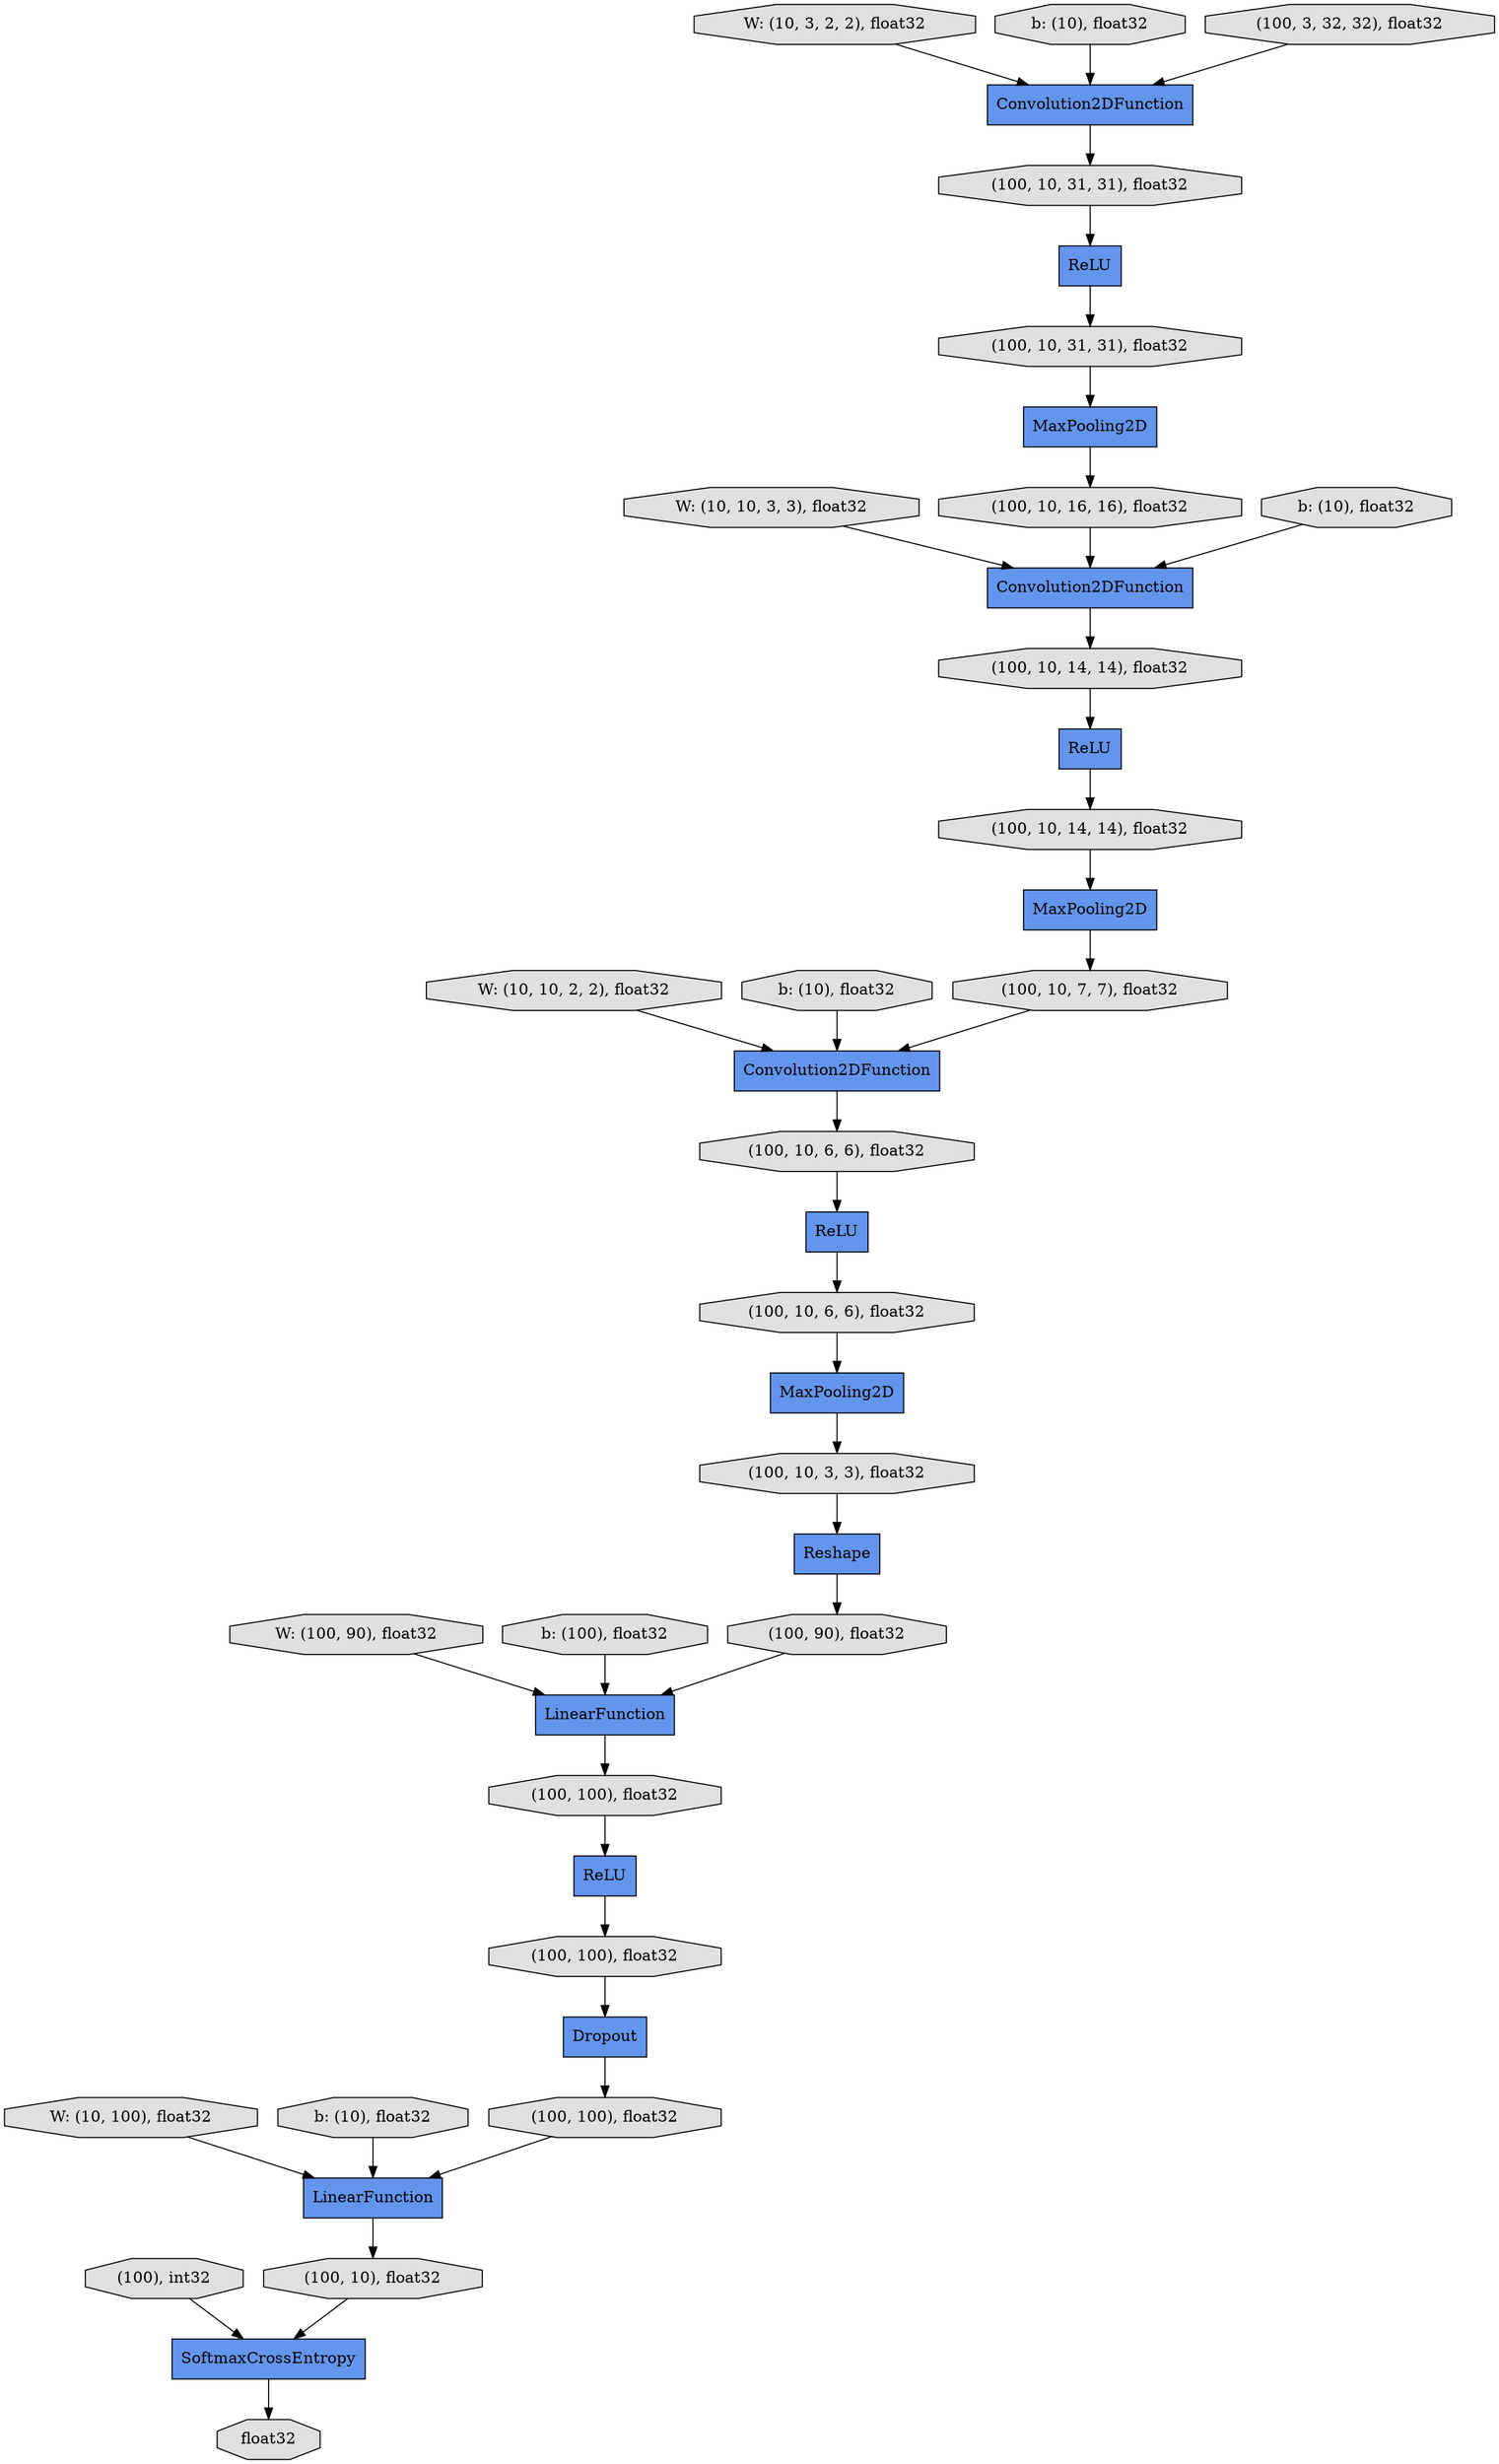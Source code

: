 digraph graphname{rankdir=TB;163334184 [label="MaxPooling2D",shape="record",fillcolor="#6495ED",style="filled"];163334296 [label="(100, 100), float32",shape="octagon",fillcolor="#E0E0E0",style="filled"];44546200 [label="W: (10, 3, 2, 2), float32",shape="octagon",fillcolor="#E0E0E0",style="filled"];143782296 [label="W: (10, 10, 2, 2), float32",shape="octagon",fillcolor="#E0E0E0",style="filled"];163334576 [label="(100, 10, 3, 3), float32",shape="octagon",fillcolor="#E0E0E0",style="filled"];163219888 [label="(100, 10, 31, 31), float32",shape="octagon",fillcolor="#E0E0E0",style="filled"];163332560 [label="LinearFunction",shape="record",fillcolor="#6495ED",style="filled"];163332672 [label="LinearFunction",shape="record",fillcolor="#6495ED",style="filled"];163334744 [label="(100, 10, 6, 6), float32",shape="octagon",fillcolor="#E0E0E0",style="filled"];143782520 [label="b: (10), float32",shape="octagon",fillcolor="#E0E0E0",style="filled"];163334856 [label="Dropout",shape="record",fillcolor="#6495ED",style="filled"];163220224 [label="Convolution2DFunction",shape="record",fillcolor="#6495ED",style="filled"];163220336 [label="Convolution2DFunction",shape="record",fillcolor="#6495ED",style="filled"];143782856 [label="W: (100, 90), float32",shape="octagon",fillcolor="#E0E0E0",style="filled"];163335192 [label="(100, 90), float32",shape="octagon",fillcolor="#E0E0E0",style="filled"];163220504 [label="MaxPooling2D",shape="record",fillcolor="#6495ED",style="filled"];163333176 [label="(100, 100), float32",shape="octagon",fillcolor="#E0E0E0",style="filled"];163189816 [label="Convolution2DFunction",shape="record",fillcolor="#6495ED",style="filled"];163335248 [label="Reshape",shape="record",fillcolor="#6495ED",style="filled"];163220560 [label="ReLU",shape="record",fillcolor="#6495ED",style="filled"];143707160 [label="b: (10), float32",shape="octagon",fillcolor="#E0E0E0",style="filled"];143783080 [label="b: (100), float32",shape="octagon",fillcolor="#E0E0E0",style="filled"];36400320 [label="(100), int32",shape="octagon",fillcolor="#E0E0E0",style="filled"];143783136 [label="(100, 10, 7, 7), float32",shape="octagon",fillcolor="#E0E0E0",style="filled"];163335416 [label="float32",shape="octagon",fillcolor="#E0E0E0",style="filled"];143783192 [label="(100, 10, 14, 14), float32",shape="octagon",fillcolor="#E0E0E0",style="filled"];163220896 [label="ReLU",shape="record",fillcolor="#6495ED",style="filled"];163190208 [label="(100, 3, 32, 32), float32",shape="octagon",fillcolor="#E0E0E0",style="filled"];143783416 [label="W: (10, 100), float32",shape="octagon",fillcolor="#E0E0E0",style="filled"];163333680 [label="SoftmaxCrossEntropy",shape="record",fillcolor="#6495ED",style="filled"];163221064 [label="(100, 10, 14, 14), float32",shape="octagon",fillcolor="#E0E0E0",style="filled"];163333736 [label="ReLU",shape="record",fillcolor="#6495ED",style="filled"];163335920 [label="(100, 10, 6, 6), float32",shape="octagon",fillcolor="#E0E0E0",style="filled"];143707888 [label="W: (10, 10, 3, 3), float32",shape="octagon",fillcolor="#E0E0E0",style="filled"];163333904 [label="ReLU",shape="record",fillcolor="#6495ED",style="filled"];163221288 [label="(100, 10, 16, 16), float32",shape="octagon",fillcolor="#E0E0E0",style="filled"];163221232 [label="MaxPooling2D",shape="record",fillcolor="#6495ED",style="filled"];163333960 [label="(100, 100), float32",shape="octagon",fillcolor="#E0E0E0",style="filled"];143783752 [label="b: (10), float32",shape="octagon",fillcolor="#E0E0E0",style="filled"];143708000 [label="b: (10), float32",shape="octagon",fillcolor="#E0E0E0",style="filled"];163221400 [label="(100, 10, 31, 31), float32",shape="octagon",fillcolor="#E0E0E0",style="filled"];163334128 [label="(100, 10), float32",shape="octagon",fillcolor="#E0E0E0",style="filled"];163334744 -> 163333736;44546200 -> 163220336;163221064 -> 163220896;163335248 -> 163335192;163334128 -> 163333680;163332672 -> 163334128;143782296 -> 163189816;163334296 -> 163334856;143783752 -> 163332672;163333680 -> 163335416;143782856 -> 163332560;163219888 -> 163221232;163221400 -> 163220560;163220504 -> 143783136;163221288 -> 163220224;163220896 -> 143783192;163220560 -> 163219888;143783080 -> 163332560;163334184 -> 163334576;163332560 -> 163333176;163333904 -> 163334296;163335920 -> 163334184;163220224 -> 163221064;163190208 -> 163220336;143783192 -> 163220504;163333960 -> 163332672;163335192 -> 163332560;36400320 -> 163333680;143782520 -> 163189816;163334856 -> 163333960;163220336 -> 163221400;143707160 -> 163220336;143783416 -> 163332672;143708000 -> 163220224;143707888 -> 163220224;163221232 -> 163221288;163334576 -> 163335248;143783136 -> 163189816;163333176 -> 163333904;163333736 -> 163335920;163189816 -> 163334744;}